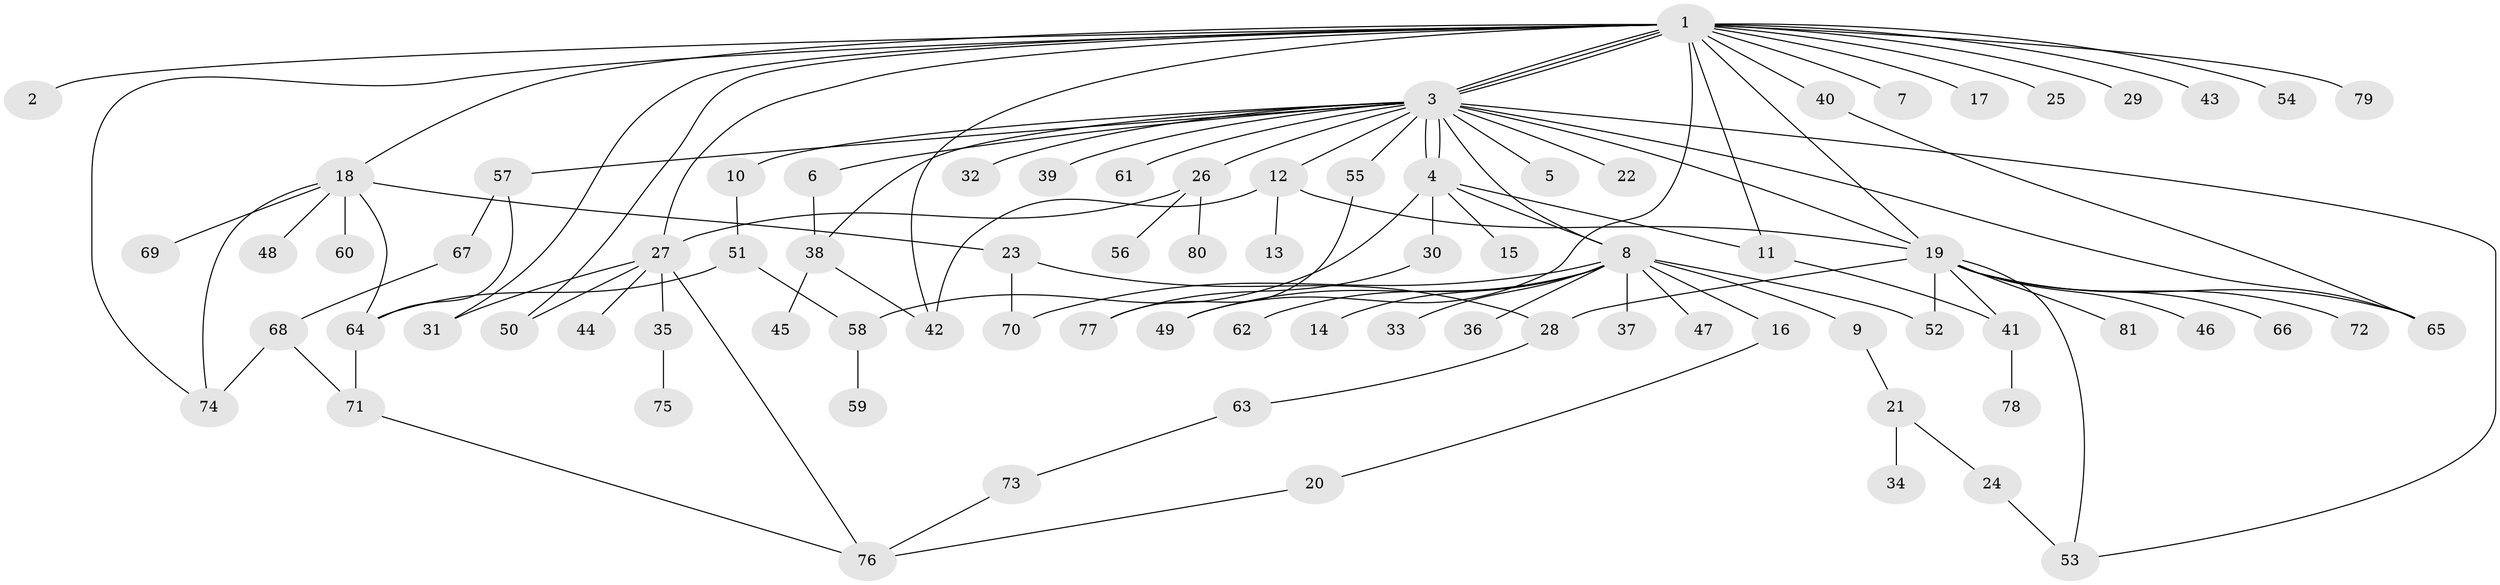 // Generated by graph-tools (version 1.1) at 2025/14/03/09/25 04:14:23]
// undirected, 81 vertices, 112 edges
graph export_dot {
graph [start="1"]
  node [color=gray90,style=filled];
  1;
  2;
  3;
  4;
  5;
  6;
  7;
  8;
  9;
  10;
  11;
  12;
  13;
  14;
  15;
  16;
  17;
  18;
  19;
  20;
  21;
  22;
  23;
  24;
  25;
  26;
  27;
  28;
  29;
  30;
  31;
  32;
  33;
  34;
  35;
  36;
  37;
  38;
  39;
  40;
  41;
  42;
  43;
  44;
  45;
  46;
  47;
  48;
  49;
  50;
  51;
  52;
  53;
  54;
  55;
  56;
  57;
  58;
  59;
  60;
  61;
  62;
  63;
  64;
  65;
  66;
  67;
  68;
  69;
  70;
  71;
  72;
  73;
  74;
  75;
  76;
  77;
  78;
  79;
  80;
  81;
  1 -- 2;
  1 -- 3;
  1 -- 3;
  1 -- 3;
  1 -- 7;
  1 -- 11;
  1 -- 17;
  1 -- 18;
  1 -- 19;
  1 -- 25;
  1 -- 27;
  1 -- 29;
  1 -- 31;
  1 -- 40;
  1 -- 42;
  1 -- 43;
  1 -- 49;
  1 -- 50;
  1 -- 54;
  1 -- 74;
  1 -- 79;
  3 -- 4;
  3 -- 4;
  3 -- 5;
  3 -- 6;
  3 -- 8;
  3 -- 10;
  3 -- 12;
  3 -- 19;
  3 -- 22;
  3 -- 26;
  3 -- 32;
  3 -- 38;
  3 -- 39;
  3 -- 53;
  3 -- 55;
  3 -- 57;
  3 -- 61;
  3 -- 65;
  4 -- 8;
  4 -- 11;
  4 -- 15;
  4 -- 30;
  4 -- 58;
  6 -- 38;
  8 -- 9;
  8 -- 14;
  8 -- 16;
  8 -- 33;
  8 -- 36;
  8 -- 37;
  8 -- 47;
  8 -- 49;
  8 -- 52;
  8 -- 62;
  8 -- 70;
  9 -- 21;
  10 -- 51;
  11 -- 41;
  12 -- 13;
  12 -- 19;
  12 -- 42;
  16 -- 20;
  18 -- 23;
  18 -- 48;
  18 -- 60;
  18 -- 64;
  18 -- 69;
  18 -- 74;
  19 -- 28;
  19 -- 41;
  19 -- 46;
  19 -- 52;
  19 -- 53;
  19 -- 65;
  19 -- 66;
  19 -- 72;
  19 -- 81;
  20 -- 76;
  21 -- 24;
  21 -- 34;
  23 -- 28;
  23 -- 70;
  24 -- 53;
  26 -- 27;
  26 -- 56;
  26 -- 80;
  27 -- 31;
  27 -- 35;
  27 -- 44;
  27 -- 50;
  27 -- 76;
  28 -- 63;
  30 -- 77;
  35 -- 75;
  38 -- 42;
  38 -- 45;
  40 -- 65;
  41 -- 78;
  51 -- 58;
  51 -- 64;
  55 -- 77;
  57 -- 64;
  57 -- 67;
  58 -- 59;
  63 -- 73;
  64 -- 71;
  67 -- 68;
  68 -- 71;
  68 -- 74;
  71 -- 76;
  73 -- 76;
}
